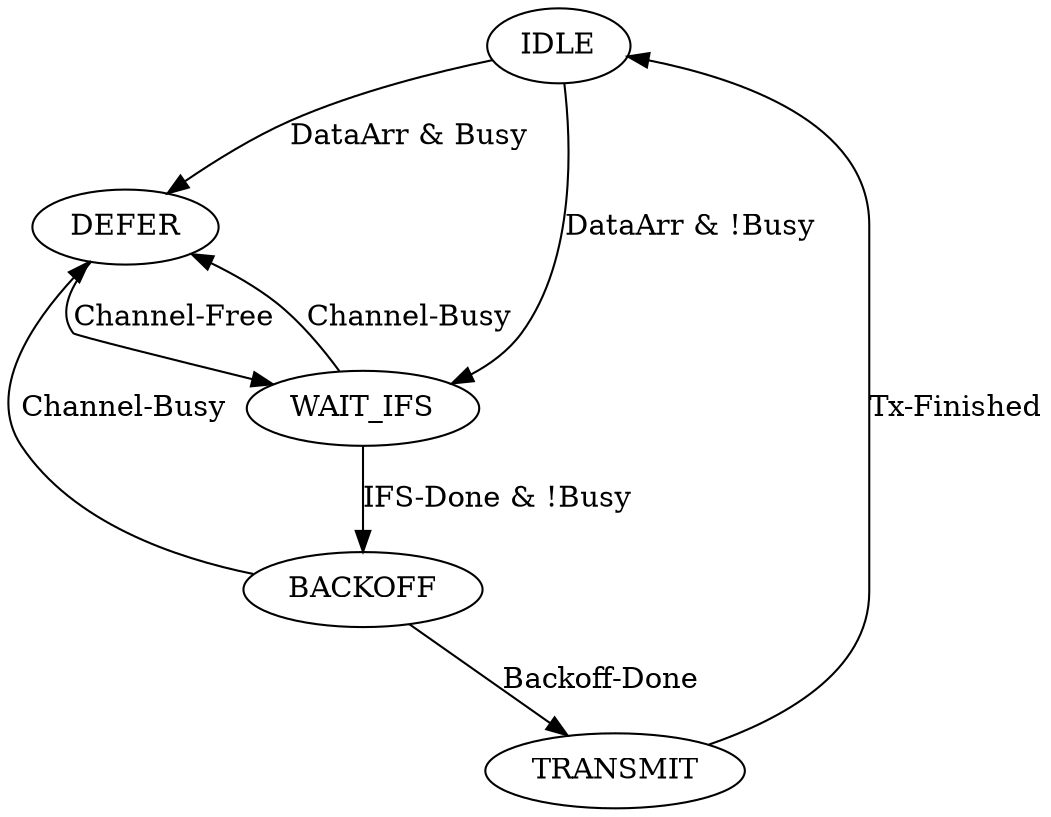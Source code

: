 digraph g {
   IDLE -> DEFER        [label="DataArr & Busy"];
   IDLE -> WAIT_IFS     [label="DataArr & !Busy"];

   DEFER -> WAIT_IFS    [label="Channel-Free"];

   WAIT_IFS -> BACKOFF  [label="IFS-Done & !Busy"];
   WAIT_IFS -> DEFER    [label="Channel-Busy"];

   BACKOFF -> DEFER     [label="Channel-Busy"];
   BACKOFF -> TRANSMIT  [label="Backoff-Done"];

   TRANSMIT -> IDLE     [label="Tx-Finished"];
}